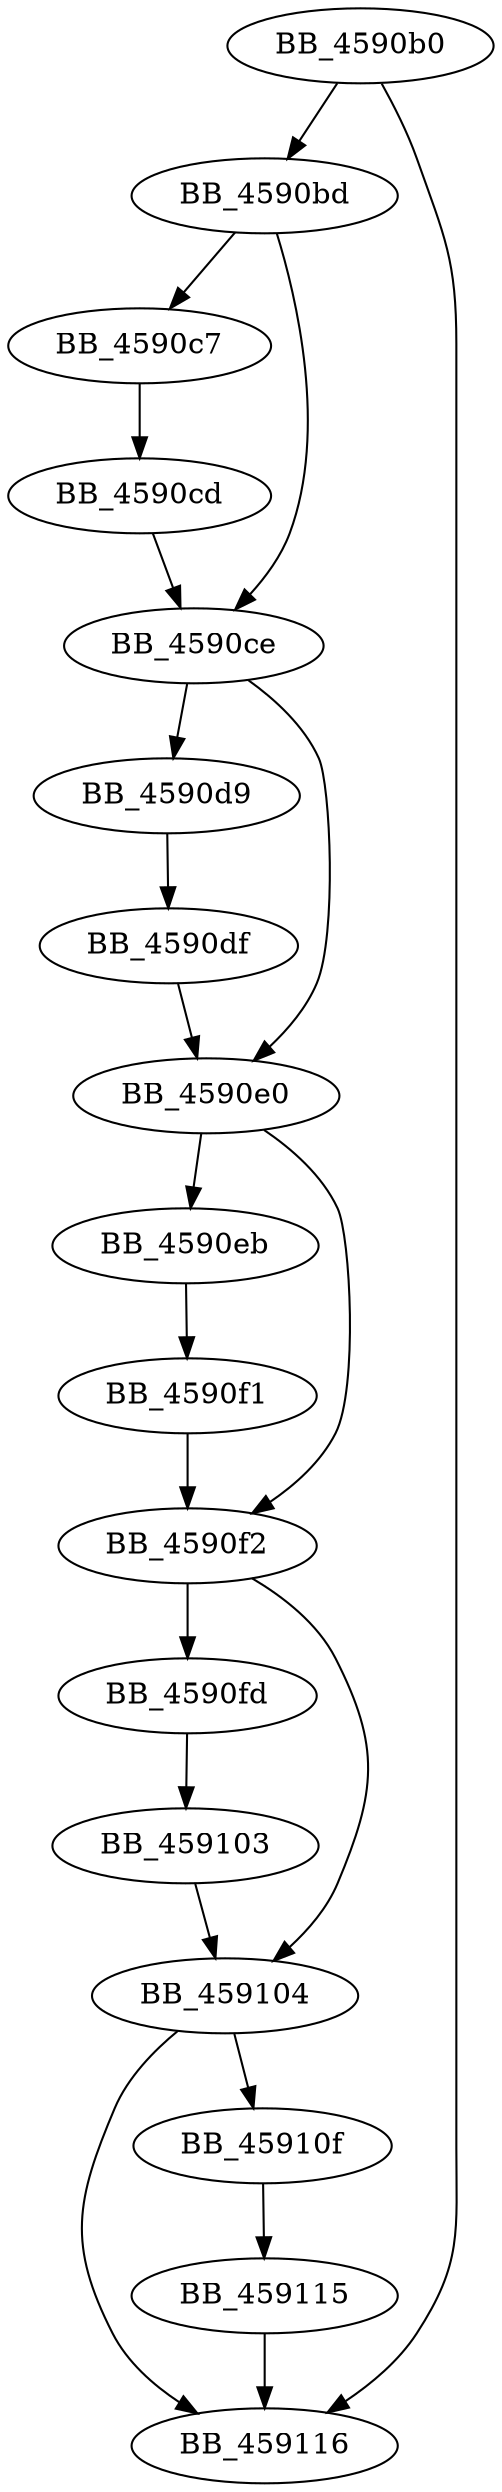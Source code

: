 DiGraph sub_4590B0{
BB_4590b0->BB_4590bd
BB_4590b0->BB_459116
BB_4590bd->BB_4590c7
BB_4590bd->BB_4590ce
BB_4590c7->BB_4590cd
BB_4590cd->BB_4590ce
BB_4590ce->BB_4590d9
BB_4590ce->BB_4590e0
BB_4590d9->BB_4590df
BB_4590df->BB_4590e0
BB_4590e0->BB_4590eb
BB_4590e0->BB_4590f2
BB_4590eb->BB_4590f1
BB_4590f1->BB_4590f2
BB_4590f2->BB_4590fd
BB_4590f2->BB_459104
BB_4590fd->BB_459103
BB_459103->BB_459104
BB_459104->BB_45910f
BB_459104->BB_459116
BB_45910f->BB_459115
BB_459115->BB_459116
}
